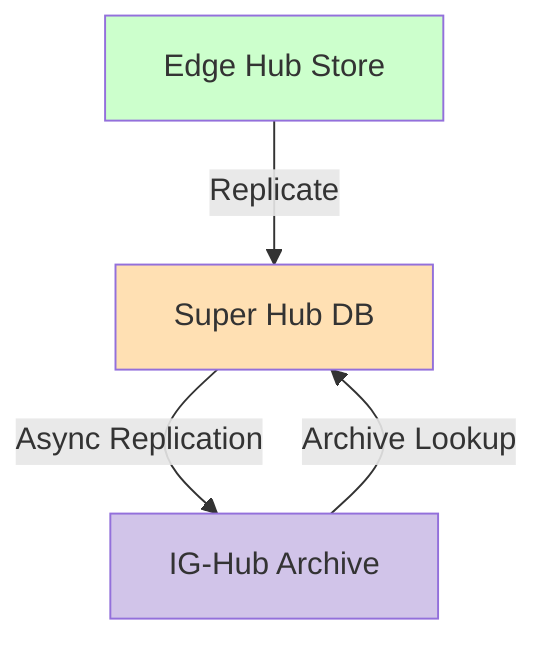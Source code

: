 %% Data Sync Flow
flowchart TD
  A[Edge Hub Store] -->|Replicate| B[Super Hub DB]
  B -->|Async Replication| C[IG-Hub Archive]
  C -->|Archive Lookup| B
  style A fill:#ccffcc
  style B fill:#ffe0b3
  style C fill:#d1c4e9
